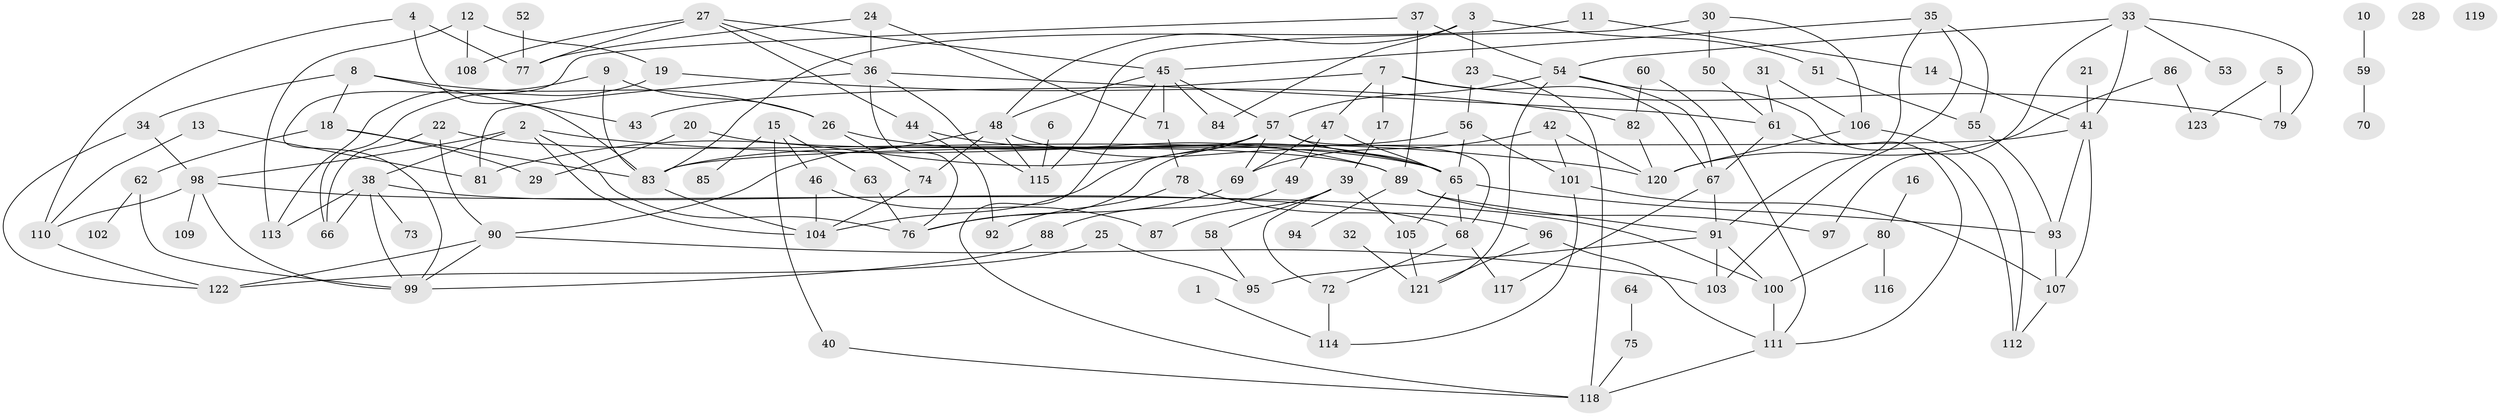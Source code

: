 // coarse degree distribution, {1: 0.1917808219178082, 0: 0.0273972602739726, 2: 0.2191780821917808, 6: 0.0547945205479452, 4: 0.0821917808219178, 3: 0.1643835616438356, 5: 0.136986301369863, 7: 0.0410958904109589, 8: 0.0547945205479452, 9: 0.0136986301369863, 10: 0.0136986301369863}
// Generated by graph-tools (version 1.1) at 2025/43/03/04/25 21:43:30]
// undirected, 123 vertices, 198 edges
graph export_dot {
graph [start="1"]
  node [color=gray90,style=filled];
  1;
  2;
  3;
  4;
  5;
  6;
  7;
  8;
  9;
  10;
  11;
  12;
  13;
  14;
  15;
  16;
  17;
  18;
  19;
  20;
  21;
  22;
  23;
  24;
  25;
  26;
  27;
  28;
  29;
  30;
  31;
  32;
  33;
  34;
  35;
  36;
  37;
  38;
  39;
  40;
  41;
  42;
  43;
  44;
  45;
  46;
  47;
  48;
  49;
  50;
  51;
  52;
  53;
  54;
  55;
  56;
  57;
  58;
  59;
  60;
  61;
  62;
  63;
  64;
  65;
  66;
  67;
  68;
  69;
  70;
  71;
  72;
  73;
  74;
  75;
  76;
  77;
  78;
  79;
  80;
  81;
  82;
  83;
  84;
  85;
  86;
  87;
  88;
  89;
  90;
  91;
  92;
  93;
  94;
  95;
  96;
  97;
  98;
  99;
  100;
  101;
  102;
  103;
  104;
  105;
  106;
  107;
  108;
  109;
  110;
  111;
  112;
  113;
  114;
  115;
  116;
  117;
  118;
  119;
  120;
  121;
  122;
  123;
  1 -- 114;
  2 -- 38;
  2 -- 76;
  2 -- 98;
  2 -- 104;
  2 -- 120;
  3 -- 23;
  3 -- 48;
  3 -- 51;
  3 -- 84;
  4 -- 77;
  4 -- 83;
  4 -- 110;
  5 -- 79;
  5 -- 123;
  6 -- 115;
  7 -- 17;
  7 -- 43;
  7 -- 47;
  7 -- 67;
  7 -- 79;
  8 -- 18;
  8 -- 26;
  8 -- 34;
  8 -- 43;
  9 -- 26;
  9 -- 83;
  9 -- 113;
  10 -- 59;
  11 -- 14;
  11 -- 83;
  12 -- 19;
  12 -- 108;
  12 -- 113;
  13 -- 81;
  13 -- 110;
  14 -- 41;
  15 -- 40;
  15 -- 46;
  15 -- 63;
  15 -- 85;
  16 -- 80;
  17 -- 39;
  18 -- 29;
  18 -- 62;
  18 -- 83;
  19 -- 66;
  19 -- 82;
  20 -- 29;
  20 -- 89;
  21 -- 41;
  22 -- 65;
  22 -- 66;
  22 -- 90;
  23 -- 56;
  23 -- 118;
  24 -- 36;
  24 -- 71;
  24 -- 77;
  25 -- 95;
  25 -- 122;
  26 -- 74;
  26 -- 89;
  27 -- 36;
  27 -- 44;
  27 -- 45;
  27 -- 77;
  27 -- 108;
  30 -- 50;
  30 -- 106;
  30 -- 115;
  31 -- 61;
  31 -- 106;
  32 -- 121;
  33 -- 41;
  33 -- 53;
  33 -- 54;
  33 -- 79;
  33 -- 97;
  34 -- 98;
  34 -- 122;
  35 -- 45;
  35 -- 55;
  35 -- 91;
  35 -- 103;
  36 -- 61;
  36 -- 76;
  36 -- 81;
  36 -- 115;
  37 -- 54;
  37 -- 89;
  37 -- 99;
  38 -- 66;
  38 -- 68;
  38 -- 73;
  38 -- 99;
  38 -- 113;
  39 -- 58;
  39 -- 72;
  39 -- 87;
  39 -- 105;
  40 -- 118;
  41 -- 83;
  41 -- 93;
  41 -- 107;
  42 -- 69;
  42 -- 101;
  42 -- 120;
  44 -- 65;
  44 -- 92;
  45 -- 48;
  45 -- 57;
  45 -- 71;
  45 -- 84;
  45 -- 118;
  46 -- 87;
  46 -- 104;
  47 -- 49;
  47 -- 65;
  47 -- 69;
  48 -- 65;
  48 -- 74;
  48 -- 90;
  48 -- 115;
  49 -- 88;
  50 -- 61;
  51 -- 55;
  52 -- 77;
  54 -- 57;
  54 -- 67;
  54 -- 112;
  54 -- 121;
  55 -- 93;
  56 -- 65;
  56 -- 83;
  56 -- 101;
  57 -- 65;
  57 -- 68;
  57 -- 69;
  57 -- 76;
  57 -- 81;
  57 -- 104;
  58 -- 95;
  59 -- 70;
  60 -- 82;
  60 -- 111;
  61 -- 67;
  61 -- 111;
  62 -- 99;
  62 -- 102;
  63 -- 76;
  64 -- 75;
  65 -- 68;
  65 -- 93;
  65 -- 105;
  67 -- 91;
  67 -- 117;
  68 -- 72;
  68 -- 117;
  69 -- 76;
  71 -- 78;
  72 -- 114;
  74 -- 104;
  75 -- 118;
  78 -- 92;
  78 -- 96;
  80 -- 100;
  80 -- 116;
  82 -- 120;
  83 -- 104;
  86 -- 120;
  86 -- 123;
  88 -- 99;
  89 -- 91;
  89 -- 94;
  89 -- 97;
  90 -- 99;
  90 -- 103;
  90 -- 122;
  91 -- 95;
  91 -- 100;
  91 -- 103;
  93 -- 107;
  96 -- 111;
  96 -- 121;
  98 -- 99;
  98 -- 100;
  98 -- 109;
  98 -- 110;
  100 -- 111;
  101 -- 107;
  101 -- 114;
  105 -- 121;
  106 -- 112;
  106 -- 120;
  107 -- 112;
  110 -- 122;
  111 -- 118;
}
